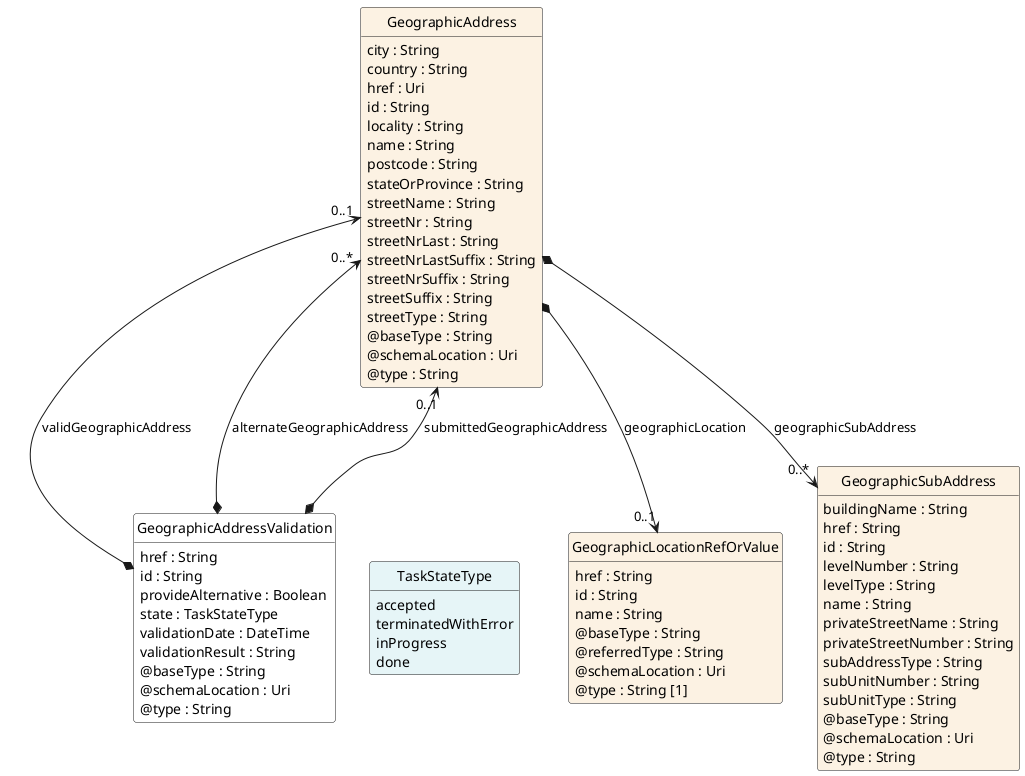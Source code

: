 @startuml
hide circle
hide methods
hide stereotype
show <<Enumeration>> stereotype
skinparam class {
   BackgroundColor<<Enumeration>> #E6F5F7
   BackgroundColor<<Ref>> #FFFFE0
   BackgroundColor<<Pivot>> #FFFFFFF
   BackgroundColor<<SimpleType>> #E2F0DA
   BackgroundColor #FCF2E3
}

class GeographicAddressValidation <<Pivot>> {
    href : String
    id : String
    provideAlternative : Boolean
    state : TaskStateType
    validationDate : DateTime
    validationResult : String
    @baseType : String
    @schemaLocation : Uri
    @type : String
}

class GeographicAddress  {
    city : String
    country : String
    href : Uri
    id : String
    locality : String
    name : String
    postcode : String
    stateOrProvince : String
    streetName : String
    streetNr : String
    streetNrLast : String
    streetNrLastSuffix : String
    streetNrSuffix : String
    streetSuffix : String
    streetType : String
    @baseType : String
    @schemaLocation : Uri
    @type : String
}

class GeographicLocationRefOrValue  {
    href : String
    id : String
    name : String
    @baseType : String
    @referredType : String
    @schemaLocation : Uri
    @type : String [1]
}

class GeographicSubAddress  {
    buildingName : String
    href : String
    id : String
    levelNumber : String
    levelType : String
    name : String
    privateStreetName : String
    privateStreetNumber : String
    subAddressType : String
    subUnitNumber : String
    subUnitType : String
    @baseType : String
    @schemaLocation : Uri
    @type : String
}

class TaskStateType <<Enumeration>> {
    accepted
    terminatedWithError
    inProgress
    done
}

GeographicAddress *-->  "0..1" GeographicLocationRefOrValue : geographicLocation

GeographicAddress *-->  "0..*" GeographicSubAddress : geographicSubAddress

GeographicAddress "0..1" <--* GeographicAddressValidation : validGeographicAddress

GeographicAddress "0..*" <--* GeographicAddressValidation : alternateGeographicAddress

GeographicAddress "0..1" <--* GeographicAddressValidation : submittedGeographicAddress

GeographicAddressValidation -right[hidden]-> TaskStateType

@enduml
